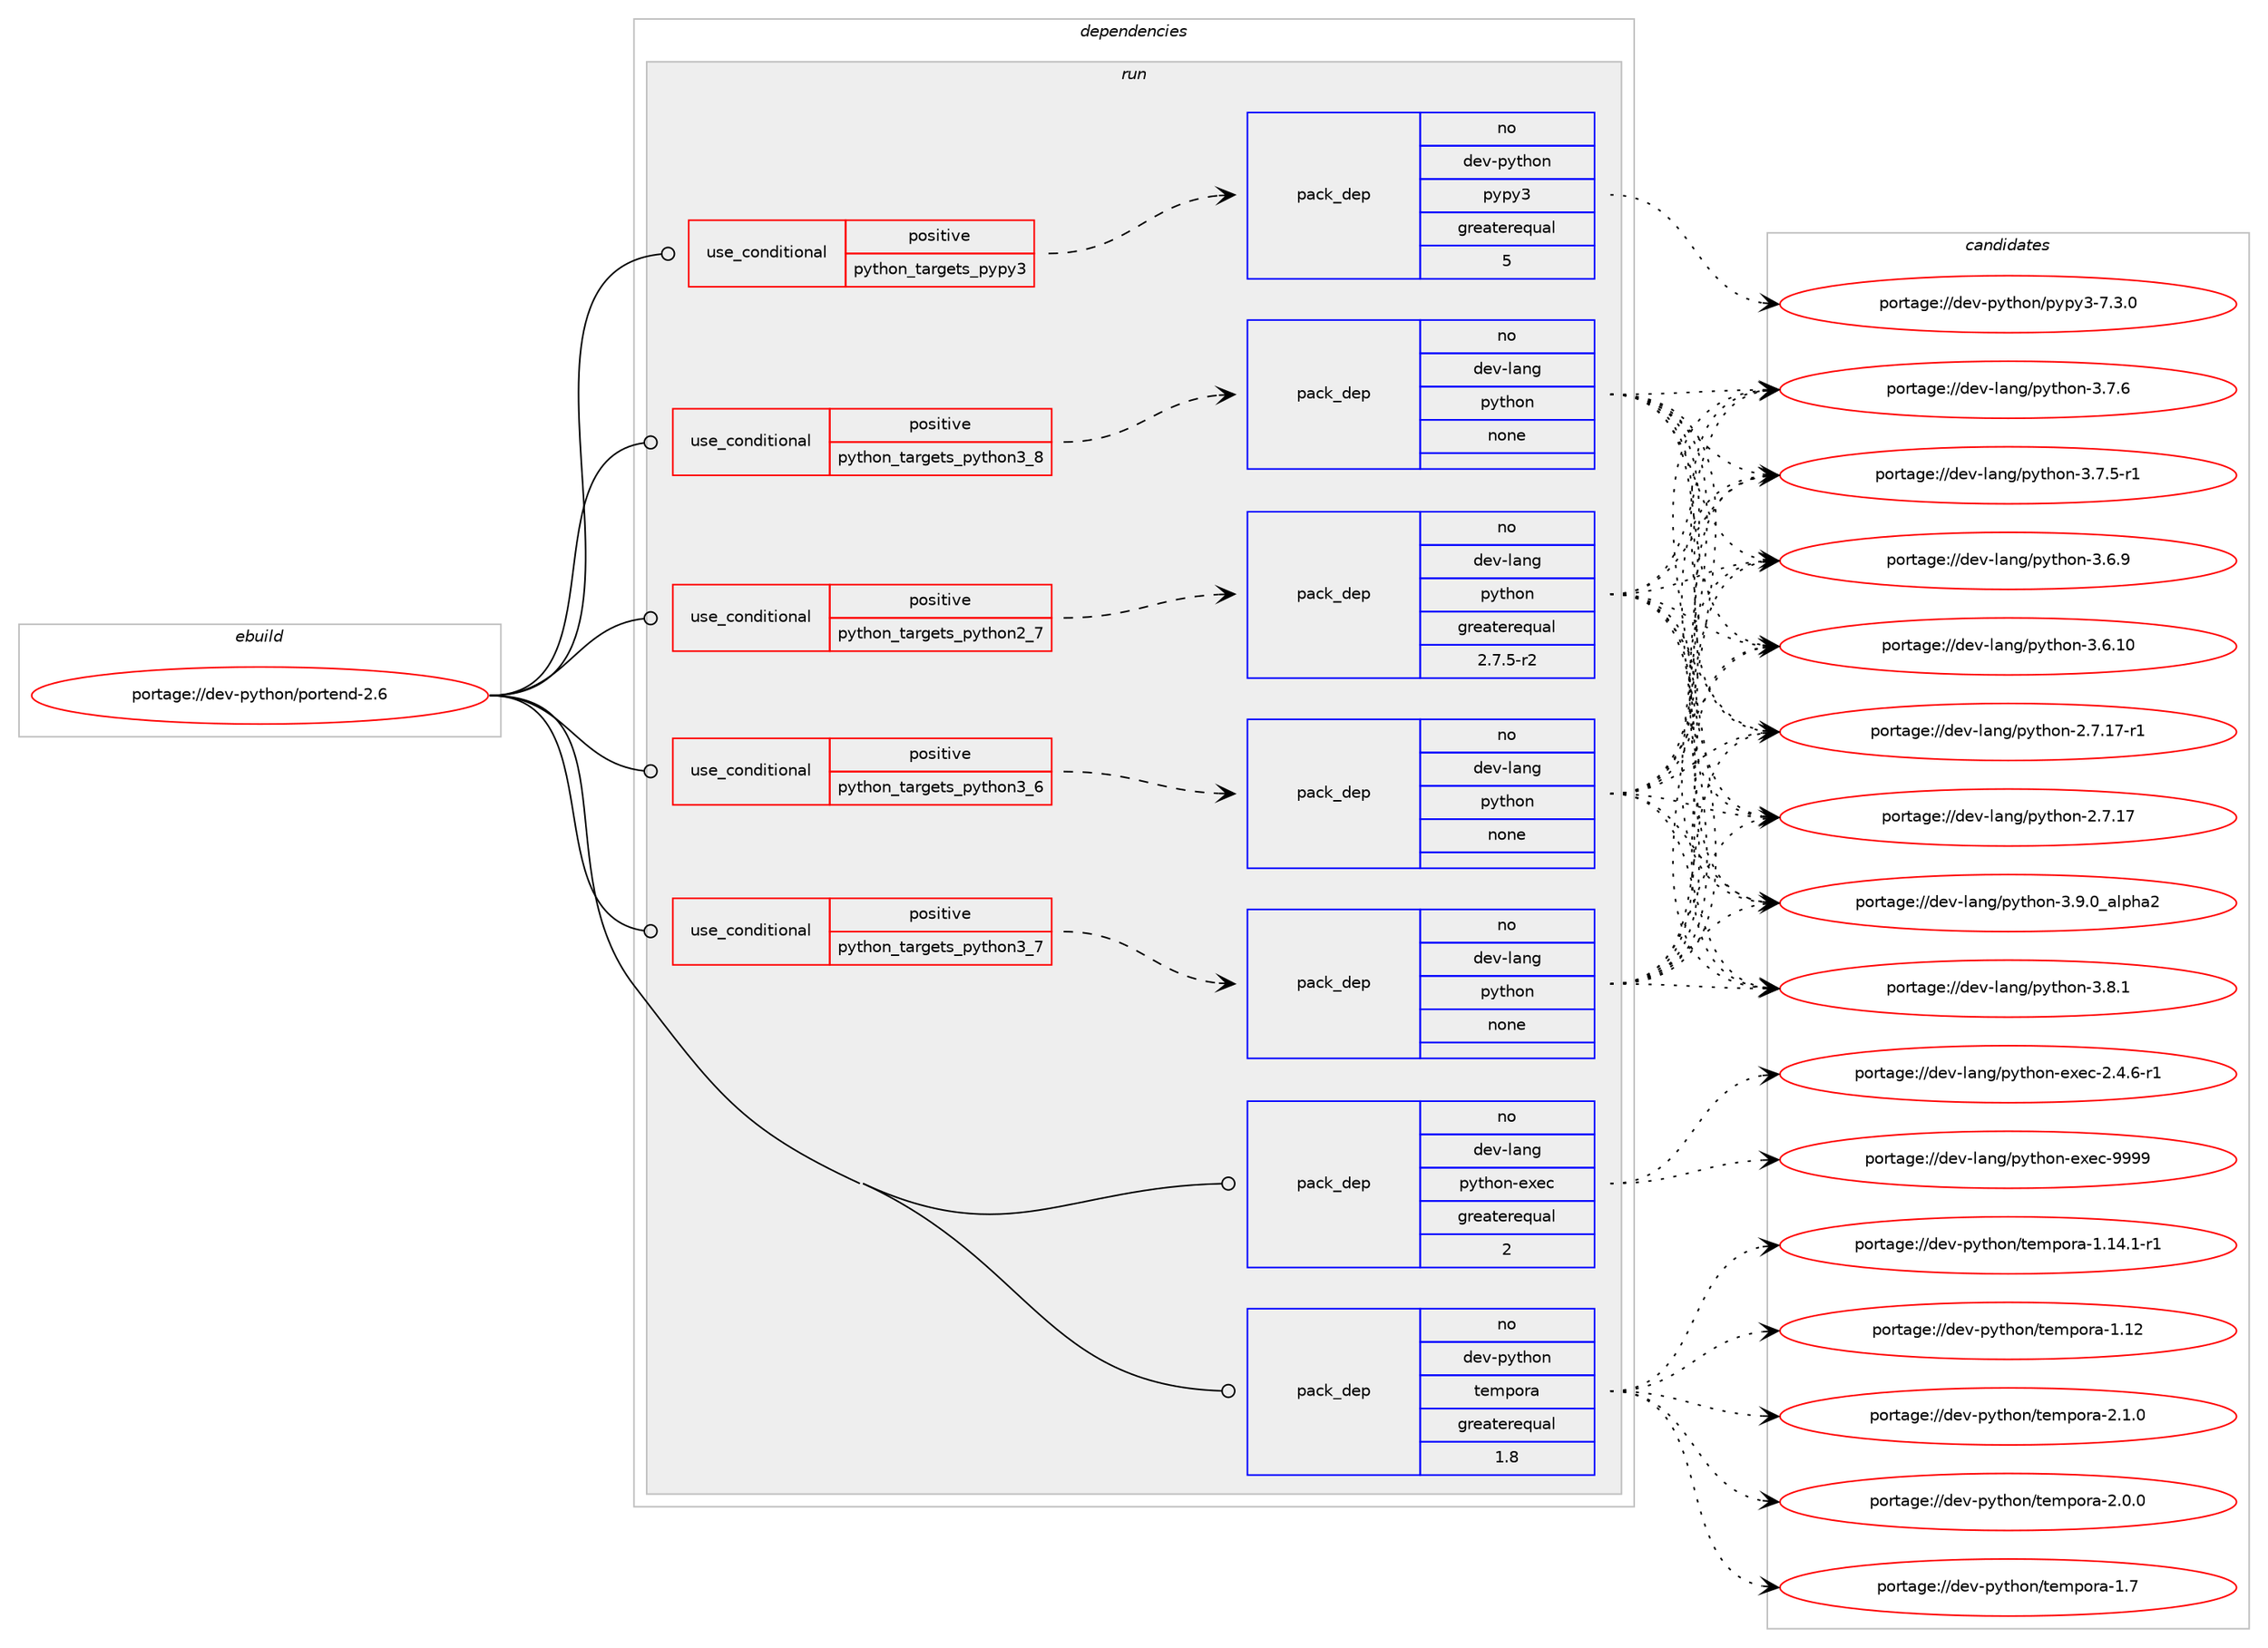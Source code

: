 digraph prolog {

# *************
# Graph options
# *************

newrank=true;
concentrate=true;
compound=true;
graph [rankdir=LR,fontname=Helvetica,fontsize=10,ranksep=1.5];#, ranksep=2.5, nodesep=0.2];
edge  [arrowhead=vee];
node  [fontname=Helvetica,fontsize=10];

# **********
# The ebuild
# **********

subgraph cluster_leftcol {
color=gray;
rank=same;
label=<<i>ebuild</i>>;
id [label="portage://dev-python/portend-2.6", color=red, width=4, href="../dev-python/portend-2.6.svg"];
}

# ****************
# The dependencies
# ****************

subgraph cluster_midcol {
color=gray;
label=<<i>dependencies</i>>;
subgraph cluster_compile {
fillcolor="#eeeeee";
style=filled;
label=<<i>compile</i>>;
}
subgraph cluster_compileandrun {
fillcolor="#eeeeee";
style=filled;
label=<<i>compile and run</i>>;
}
subgraph cluster_run {
fillcolor="#eeeeee";
style=filled;
label=<<i>run</i>>;
subgraph cond110534 {
dependency441457 [label=<<TABLE BORDER="0" CELLBORDER="1" CELLSPACING="0" CELLPADDING="4"><TR><TD ROWSPAN="3" CELLPADDING="10">use_conditional</TD></TR><TR><TD>positive</TD></TR><TR><TD>python_targets_pypy3</TD></TR></TABLE>>, shape=none, color=red];
subgraph pack325981 {
dependency441458 [label=<<TABLE BORDER="0" CELLBORDER="1" CELLSPACING="0" CELLPADDING="4" WIDTH="220"><TR><TD ROWSPAN="6" CELLPADDING="30">pack_dep</TD></TR><TR><TD WIDTH="110">no</TD></TR><TR><TD>dev-python</TD></TR><TR><TD>pypy3</TD></TR><TR><TD>greaterequal</TD></TR><TR><TD>5</TD></TR></TABLE>>, shape=none, color=blue];
}
dependency441457:e -> dependency441458:w [weight=20,style="dashed",arrowhead="vee"];
}
id:e -> dependency441457:w [weight=20,style="solid",arrowhead="odot"];
subgraph cond110535 {
dependency441459 [label=<<TABLE BORDER="0" CELLBORDER="1" CELLSPACING="0" CELLPADDING="4"><TR><TD ROWSPAN="3" CELLPADDING="10">use_conditional</TD></TR><TR><TD>positive</TD></TR><TR><TD>python_targets_python2_7</TD></TR></TABLE>>, shape=none, color=red];
subgraph pack325982 {
dependency441460 [label=<<TABLE BORDER="0" CELLBORDER="1" CELLSPACING="0" CELLPADDING="4" WIDTH="220"><TR><TD ROWSPAN="6" CELLPADDING="30">pack_dep</TD></TR><TR><TD WIDTH="110">no</TD></TR><TR><TD>dev-lang</TD></TR><TR><TD>python</TD></TR><TR><TD>greaterequal</TD></TR><TR><TD>2.7.5-r2</TD></TR></TABLE>>, shape=none, color=blue];
}
dependency441459:e -> dependency441460:w [weight=20,style="dashed",arrowhead="vee"];
}
id:e -> dependency441459:w [weight=20,style="solid",arrowhead="odot"];
subgraph cond110536 {
dependency441461 [label=<<TABLE BORDER="0" CELLBORDER="1" CELLSPACING="0" CELLPADDING="4"><TR><TD ROWSPAN="3" CELLPADDING="10">use_conditional</TD></TR><TR><TD>positive</TD></TR><TR><TD>python_targets_python3_6</TD></TR></TABLE>>, shape=none, color=red];
subgraph pack325983 {
dependency441462 [label=<<TABLE BORDER="0" CELLBORDER="1" CELLSPACING="0" CELLPADDING="4" WIDTH="220"><TR><TD ROWSPAN="6" CELLPADDING="30">pack_dep</TD></TR><TR><TD WIDTH="110">no</TD></TR><TR><TD>dev-lang</TD></TR><TR><TD>python</TD></TR><TR><TD>none</TD></TR><TR><TD></TD></TR></TABLE>>, shape=none, color=blue];
}
dependency441461:e -> dependency441462:w [weight=20,style="dashed",arrowhead="vee"];
}
id:e -> dependency441461:w [weight=20,style="solid",arrowhead="odot"];
subgraph cond110537 {
dependency441463 [label=<<TABLE BORDER="0" CELLBORDER="1" CELLSPACING="0" CELLPADDING="4"><TR><TD ROWSPAN="3" CELLPADDING="10">use_conditional</TD></TR><TR><TD>positive</TD></TR><TR><TD>python_targets_python3_7</TD></TR></TABLE>>, shape=none, color=red];
subgraph pack325984 {
dependency441464 [label=<<TABLE BORDER="0" CELLBORDER="1" CELLSPACING="0" CELLPADDING="4" WIDTH="220"><TR><TD ROWSPAN="6" CELLPADDING="30">pack_dep</TD></TR><TR><TD WIDTH="110">no</TD></TR><TR><TD>dev-lang</TD></TR><TR><TD>python</TD></TR><TR><TD>none</TD></TR><TR><TD></TD></TR></TABLE>>, shape=none, color=blue];
}
dependency441463:e -> dependency441464:w [weight=20,style="dashed",arrowhead="vee"];
}
id:e -> dependency441463:w [weight=20,style="solid",arrowhead="odot"];
subgraph cond110538 {
dependency441465 [label=<<TABLE BORDER="0" CELLBORDER="1" CELLSPACING="0" CELLPADDING="4"><TR><TD ROWSPAN="3" CELLPADDING="10">use_conditional</TD></TR><TR><TD>positive</TD></TR><TR><TD>python_targets_python3_8</TD></TR></TABLE>>, shape=none, color=red];
subgraph pack325985 {
dependency441466 [label=<<TABLE BORDER="0" CELLBORDER="1" CELLSPACING="0" CELLPADDING="4" WIDTH="220"><TR><TD ROWSPAN="6" CELLPADDING="30">pack_dep</TD></TR><TR><TD WIDTH="110">no</TD></TR><TR><TD>dev-lang</TD></TR><TR><TD>python</TD></TR><TR><TD>none</TD></TR><TR><TD></TD></TR></TABLE>>, shape=none, color=blue];
}
dependency441465:e -> dependency441466:w [weight=20,style="dashed",arrowhead="vee"];
}
id:e -> dependency441465:w [weight=20,style="solid",arrowhead="odot"];
subgraph pack325986 {
dependency441467 [label=<<TABLE BORDER="0" CELLBORDER="1" CELLSPACING="0" CELLPADDING="4" WIDTH="220"><TR><TD ROWSPAN="6" CELLPADDING="30">pack_dep</TD></TR><TR><TD WIDTH="110">no</TD></TR><TR><TD>dev-lang</TD></TR><TR><TD>python-exec</TD></TR><TR><TD>greaterequal</TD></TR><TR><TD>2</TD></TR></TABLE>>, shape=none, color=blue];
}
id:e -> dependency441467:w [weight=20,style="solid",arrowhead="odot"];
subgraph pack325987 {
dependency441468 [label=<<TABLE BORDER="0" CELLBORDER="1" CELLSPACING="0" CELLPADDING="4" WIDTH="220"><TR><TD ROWSPAN="6" CELLPADDING="30">pack_dep</TD></TR><TR><TD WIDTH="110">no</TD></TR><TR><TD>dev-python</TD></TR><TR><TD>tempora</TD></TR><TR><TD>greaterequal</TD></TR><TR><TD>1.8</TD></TR></TABLE>>, shape=none, color=blue];
}
id:e -> dependency441468:w [weight=20,style="solid",arrowhead="odot"];
}
}

# **************
# The candidates
# **************

subgraph cluster_choices {
rank=same;
color=gray;
label=<<i>candidates</i>>;

subgraph choice325981 {
color=black;
nodesep=1;
choice100101118451121211161041111104711212111212151455546514648 [label="portage://dev-python/pypy3-7.3.0", color=red, width=4,href="../dev-python/pypy3-7.3.0.svg"];
dependency441458:e -> choice100101118451121211161041111104711212111212151455546514648:w [style=dotted,weight="100"];
}
subgraph choice325982 {
color=black;
nodesep=1;
choice10010111845108971101034711212111610411111045514657464895971081121049750 [label="portage://dev-lang/python-3.9.0_alpha2", color=red, width=4,href="../dev-lang/python-3.9.0_alpha2.svg"];
choice100101118451089711010347112121116104111110455146564649 [label="portage://dev-lang/python-3.8.1", color=red, width=4,href="../dev-lang/python-3.8.1.svg"];
choice100101118451089711010347112121116104111110455146554654 [label="portage://dev-lang/python-3.7.6", color=red, width=4,href="../dev-lang/python-3.7.6.svg"];
choice1001011184510897110103471121211161041111104551465546534511449 [label="portage://dev-lang/python-3.7.5-r1", color=red, width=4,href="../dev-lang/python-3.7.5-r1.svg"];
choice100101118451089711010347112121116104111110455146544657 [label="portage://dev-lang/python-3.6.9", color=red, width=4,href="../dev-lang/python-3.6.9.svg"];
choice10010111845108971101034711212111610411111045514654464948 [label="portage://dev-lang/python-3.6.10", color=red, width=4,href="../dev-lang/python-3.6.10.svg"];
choice100101118451089711010347112121116104111110455046554649554511449 [label="portage://dev-lang/python-2.7.17-r1", color=red, width=4,href="../dev-lang/python-2.7.17-r1.svg"];
choice10010111845108971101034711212111610411111045504655464955 [label="portage://dev-lang/python-2.7.17", color=red, width=4,href="../dev-lang/python-2.7.17.svg"];
dependency441460:e -> choice10010111845108971101034711212111610411111045514657464895971081121049750:w [style=dotted,weight="100"];
dependency441460:e -> choice100101118451089711010347112121116104111110455146564649:w [style=dotted,weight="100"];
dependency441460:e -> choice100101118451089711010347112121116104111110455146554654:w [style=dotted,weight="100"];
dependency441460:e -> choice1001011184510897110103471121211161041111104551465546534511449:w [style=dotted,weight="100"];
dependency441460:e -> choice100101118451089711010347112121116104111110455146544657:w [style=dotted,weight="100"];
dependency441460:e -> choice10010111845108971101034711212111610411111045514654464948:w [style=dotted,weight="100"];
dependency441460:e -> choice100101118451089711010347112121116104111110455046554649554511449:w [style=dotted,weight="100"];
dependency441460:e -> choice10010111845108971101034711212111610411111045504655464955:w [style=dotted,weight="100"];
}
subgraph choice325983 {
color=black;
nodesep=1;
choice10010111845108971101034711212111610411111045514657464895971081121049750 [label="portage://dev-lang/python-3.9.0_alpha2", color=red, width=4,href="../dev-lang/python-3.9.0_alpha2.svg"];
choice100101118451089711010347112121116104111110455146564649 [label="portage://dev-lang/python-3.8.1", color=red, width=4,href="../dev-lang/python-3.8.1.svg"];
choice100101118451089711010347112121116104111110455146554654 [label="portage://dev-lang/python-3.7.6", color=red, width=4,href="../dev-lang/python-3.7.6.svg"];
choice1001011184510897110103471121211161041111104551465546534511449 [label="portage://dev-lang/python-3.7.5-r1", color=red, width=4,href="../dev-lang/python-3.7.5-r1.svg"];
choice100101118451089711010347112121116104111110455146544657 [label="portage://dev-lang/python-3.6.9", color=red, width=4,href="../dev-lang/python-3.6.9.svg"];
choice10010111845108971101034711212111610411111045514654464948 [label="portage://dev-lang/python-3.6.10", color=red, width=4,href="../dev-lang/python-3.6.10.svg"];
choice100101118451089711010347112121116104111110455046554649554511449 [label="portage://dev-lang/python-2.7.17-r1", color=red, width=4,href="../dev-lang/python-2.7.17-r1.svg"];
choice10010111845108971101034711212111610411111045504655464955 [label="portage://dev-lang/python-2.7.17", color=red, width=4,href="../dev-lang/python-2.7.17.svg"];
dependency441462:e -> choice10010111845108971101034711212111610411111045514657464895971081121049750:w [style=dotted,weight="100"];
dependency441462:e -> choice100101118451089711010347112121116104111110455146564649:w [style=dotted,weight="100"];
dependency441462:e -> choice100101118451089711010347112121116104111110455146554654:w [style=dotted,weight="100"];
dependency441462:e -> choice1001011184510897110103471121211161041111104551465546534511449:w [style=dotted,weight="100"];
dependency441462:e -> choice100101118451089711010347112121116104111110455146544657:w [style=dotted,weight="100"];
dependency441462:e -> choice10010111845108971101034711212111610411111045514654464948:w [style=dotted,weight="100"];
dependency441462:e -> choice100101118451089711010347112121116104111110455046554649554511449:w [style=dotted,weight="100"];
dependency441462:e -> choice10010111845108971101034711212111610411111045504655464955:w [style=dotted,weight="100"];
}
subgraph choice325984 {
color=black;
nodesep=1;
choice10010111845108971101034711212111610411111045514657464895971081121049750 [label="portage://dev-lang/python-3.9.0_alpha2", color=red, width=4,href="../dev-lang/python-3.9.0_alpha2.svg"];
choice100101118451089711010347112121116104111110455146564649 [label="portage://dev-lang/python-3.8.1", color=red, width=4,href="../dev-lang/python-3.8.1.svg"];
choice100101118451089711010347112121116104111110455146554654 [label="portage://dev-lang/python-3.7.6", color=red, width=4,href="../dev-lang/python-3.7.6.svg"];
choice1001011184510897110103471121211161041111104551465546534511449 [label="portage://dev-lang/python-3.7.5-r1", color=red, width=4,href="../dev-lang/python-3.7.5-r1.svg"];
choice100101118451089711010347112121116104111110455146544657 [label="portage://dev-lang/python-3.6.9", color=red, width=4,href="../dev-lang/python-3.6.9.svg"];
choice10010111845108971101034711212111610411111045514654464948 [label="portage://dev-lang/python-3.6.10", color=red, width=4,href="../dev-lang/python-3.6.10.svg"];
choice100101118451089711010347112121116104111110455046554649554511449 [label="portage://dev-lang/python-2.7.17-r1", color=red, width=4,href="../dev-lang/python-2.7.17-r1.svg"];
choice10010111845108971101034711212111610411111045504655464955 [label="portage://dev-lang/python-2.7.17", color=red, width=4,href="../dev-lang/python-2.7.17.svg"];
dependency441464:e -> choice10010111845108971101034711212111610411111045514657464895971081121049750:w [style=dotted,weight="100"];
dependency441464:e -> choice100101118451089711010347112121116104111110455146564649:w [style=dotted,weight="100"];
dependency441464:e -> choice100101118451089711010347112121116104111110455146554654:w [style=dotted,weight="100"];
dependency441464:e -> choice1001011184510897110103471121211161041111104551465546534511449:w [style=dotted,weight="100"];
dependency441464:e -> choice100101118451089711010347112121116104111110455146544657:w [style=dotted,weight="100"];
dependency441464:e -> choice10010111845108971101034711212111610411111045514654464948:w [style=dotted,weight="100"];
dependency441464:e -> choice100101118451089711010347112121116104111110455046554649554511449:w [style=dotted,weight="100"];
dependency441464:e -> choice10010111845108971101034711212111610411111045504655464955:w [style=dotted,weight="100"];
}
subgraph choice325985 {
color=black;
nodesep=1;
choice10010111845108971101034711212111610411111045514657464895971081121049750 [label="portage://dev-lang/python-3.9.0_alpha2", color=red, width=4,href="../dev-lang/python-3.9.0_alpha2.svg"];
choice100101118451089711010347112121116104111110455146564649 [label="portage://dev-lang/python-3.8.1", color=red, width=4,href="../dev-lang/python-3.8.1.svg"];
choice100101118451089711010347112121116104111110455146554654 [label="portage://dev-lang/python-3.7.6", color=red, width=4,href="../dev-lang/python-3.7.6.svg"];
choice1001011184510897110103471121211161041111104551465546534511449 [label="portage://dev-lang/python-3.7.5-r1", color=red, width=4,href="../dev-lang/python-3.7.5-r1.svg"];
choice100101118451089711010347112121116104111110455146544657 [label="portage://dev-lang/python-3.6.9", color=red, width=4,href="../dev-lang/python-3.6.9.svg"];
choice10010111845108971101034711212111610411111045514654464948 [label="portage://dev-lang/python-3.6.10", color=red, width=4,href="../dev-lang/python-3.6.10.svg"];
choice100101118451089711010347112121116104111110455046554649554511449 [label="portage://dev-lang/python-2.7.17-r1", color=red, width=4,href="../dev-lang/python-2.7.17-r1.svg"];
choice10010111845108971101034711212111610411111045504655464955 [label="portage://dev-lang/python-2.7.17", color=red, width=4,href="../dev-lang/python-2.7.17.svg"];
dependency441466:e -> choice10010111845108971101034711212111610411111045514657464895971081121049750:w [style=dotted,weight="100"];
dependency441466:e -> choice100101118451089711010347112121116104111110455146564649:w [style=dotted,weight="100"];
dependency441466:e -> choice100101118451089711010347112121116104111110455146554654:w [style=dotted,weight="100"];
dependency441466:e -> choice1001011184510897110103471121211161041111104551465546534511449:w [style=dotted,weight="100"];
dependency441466:e -> choice100101118451089711010347112121116104111110455146544657:w [style=dotted,weight="100"];
dependency441466:e -> choice10010111845108971101034711212111610411111045514654464948:w [style=dotted,weight="100"];
dependency441466:e -> choice100101118451089711010347112121116104111110455046554649554511449:w [style=dotted,weight="100"];
dependency441466:e -> choice10010111845108971101034711212111610411111045504655464955:w [style=dotted,weight="100"];
}
subgraph choice325986 {
color=black;
nodesep=1;
choice10010111845108971101034711212111610411111045101120101994557575757 [label="portage://dev-lang/python-exec-9999", color=red, width=4,href="../dev-lang/python-exec-9999.svg"];
choice10010111845108971101034711212111610411111045101120101994550465246544511449 [label="portage://dev-lang/python-exec-2.4.6-r1", color=red, width=4,href="../dev-lang/python-exec-2.4.6-r1.svg"];
dependency441467:e -> choice10010111845108971101034711212111610411111045101120101994557575757:w [style=dotted,weight="100"];
dependency441467:e -> choice10010111845108971101034711212111610411111045101120101994550465246544511449:w [style=dotted,weight="100"];
}
subgraph choice325987 {
color=black;
nodesep=1;
choice100101118451121211161041111104711610110911211111497455046494648 [label="portage://dev-python/tempora-2.1.0", color=red, width=4,href="../dev-python/tempora-2.1.0.svg"];
choice100101118451121211161041111104711610110911211111497455046484648 [label="portage://dev-python/tempora-2.0.0", color=red, width=4,href="../dev-python/tempora-2.0.0.svg"];
choice10010111845112121116104111110471161011091121111149745494655 [label="portage://dev-python/tempora-1.7", color=red, width=4,href="../dev-python/tempora-1.7.svg"];
choice100101118451121211161041111104711610110911211111497454946495246494511449 [label="portage://dev-python/tempora-1.14.1-r1", color=red, width=4,href="../dev-python/tempora-1.14.1-r1.svg"];
choice1001011184511212111610411111047116101109112111114974549464950 [label="portage://dev-python/tempora-1.12", color=red, width=4,href="../dev-python/tempora-1.12.svg"];
dependency441468:e -> choice100101118451121211161041111104711610110911211111497455046494648:w [style=dotted,weight="100"];
dependency441468:e -> choice100101118451121211161041111104711610110911211111497455046484648:w [style=dotted,weight="100"];
dependency441468:e -> choice10010111845112121116104111110471161011091121111149745494655:w [style=dotted,weight="100"];
dependency441468:e -> choice100101118451121211161041111104711610110911211111497454946495246494511449:w [style=dotted,weight="100"];
dependency441468:e -> choice1001011184511212111610411111047116101109112111114974549464950:w [style=dotted,weight="100"];
}
}

}
